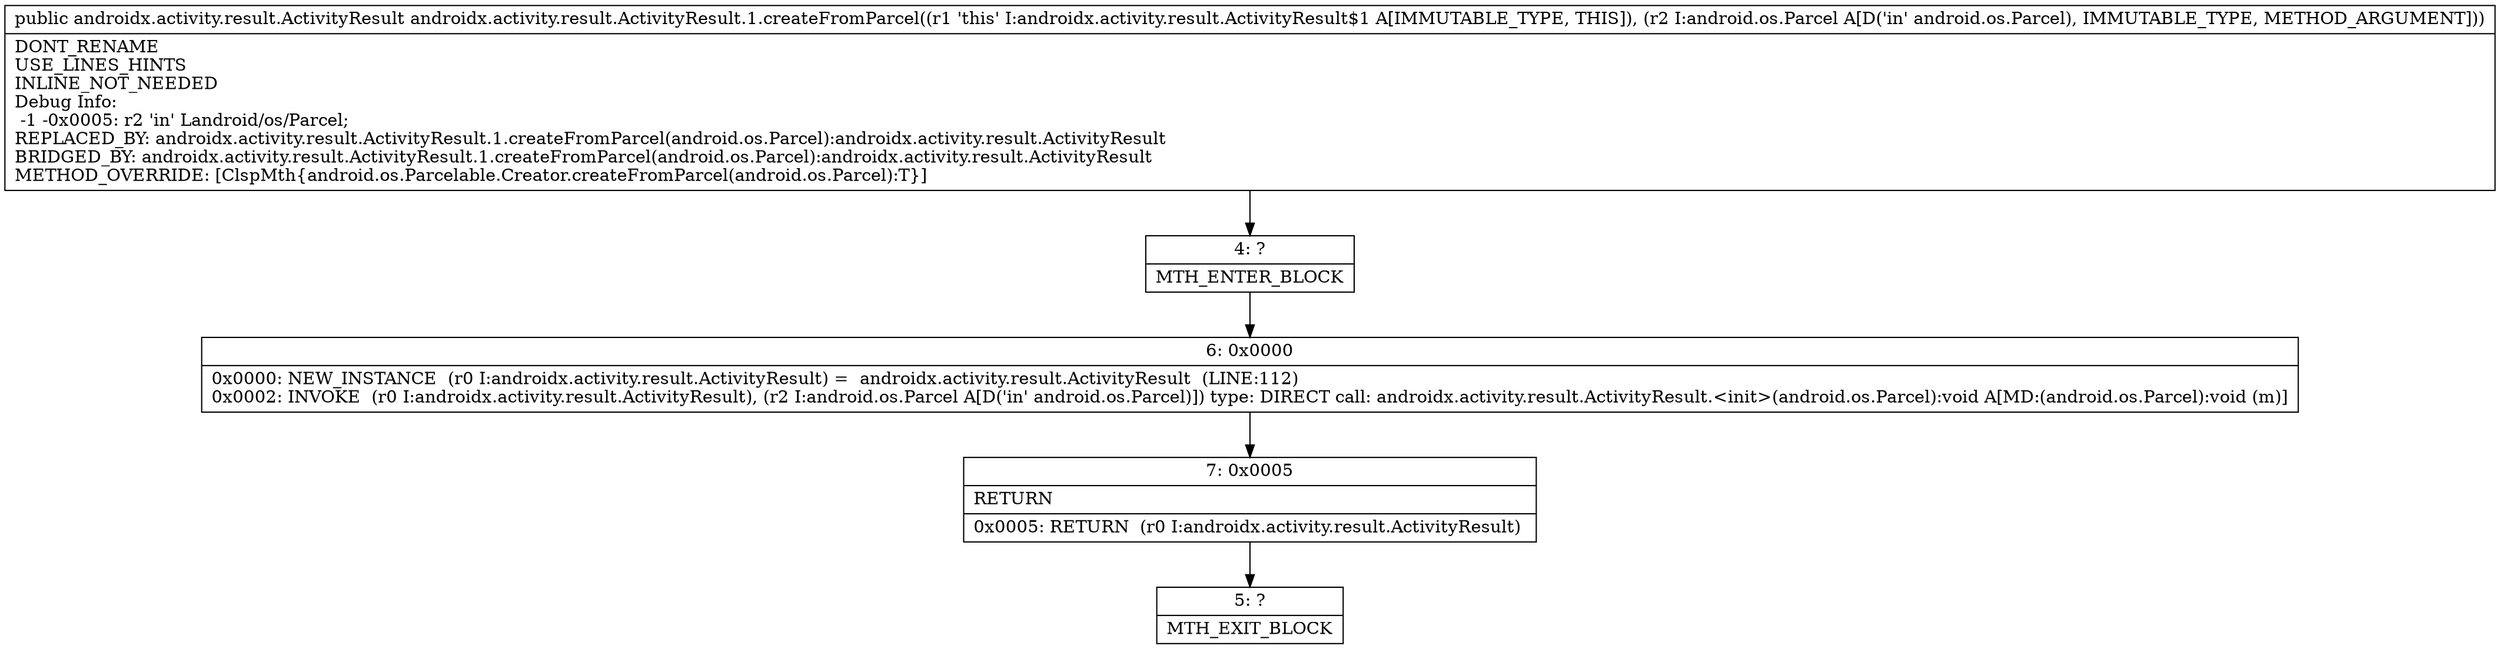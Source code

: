 digraph "CFG forandroidx.activity.result.ActivityResult.1.createFromParcel(Landroid\/os\/Parcel;)Landroidx\/activity\/result\/ActivityResult;" {
Node_4 [shape=record,label="{4\:\ ?|MTH_ENTER_BLOCK\l}"];
Node_6 [shape=record,label="{6\:\ 0x0000|0x0000: NEW_INSTANCE  (r0 I:androidx.activity.result.ActivityResult) =  androidx.activity.result.ActivityResult  (LINE:112)\l0x0002: INVOKE  (r0 I:androidx.activity.result.ActivityResult), (r2 I:android.os.Parcel A[D('in' android.os.Parcel)]) type: DIRECT call: androidx.activity.result.ActivityResult.\<init\>(android.os.Parcel):void A[MD:(android.os.Parcel):void (m)]\l}"];
Node_7 [shape=record,label="{7\:\ 0x0005|RETURN\l|0x0005: RETURN  (r0 I:androidx.activity.result.ActivityResult) \l}"];
Node_5 [shape=record,label="{5\:\ ?|MTH_EXIT_BLOCK\l}"];
MethodNode[shape=record,label="{public androidx.activity.result.ActivityResult androidx.activity.result.ActivityResult.1.createFromParcel((r1 'this' I:androidx.activity.result.ActivityResult$1 A[IMMUTABLE_TYPE, THIS]), (r2 I:android.os.Parcel A[D('in' android.os.Parcel), IMMUTABLE_TYPE, METHOD_ARGUMENT]))  | DONT_RENAME\lUSE_LINES_HINTS\lINLINE_NOT_NEEDED\lDebug Info:\l  \-1 \-0x0005: r2 'in' Landroid\/os\/Parcel;\lREPLACED_BY: androidx.activity.result.ActivityResult.1.createFromParcel(android.os.Parcel):androidx.activity.result.ActivityResult\lBRIDGED_BY: androidx.activity.result.ActivityResult.1.createFromParcel(android.os.Parcel):androidx.activity.result.ActivityResult\lMETHOD_OVERRIDE: [ClspMth\{android.os.Parcelable.Creator.createFromParcel(android.os.Parcel):T\}]\l}"];
MethodNode -> Node_4;Node_4 -> Node_6;
Node_6 -> Node_7;
Node_7 -> Node_5;
}

